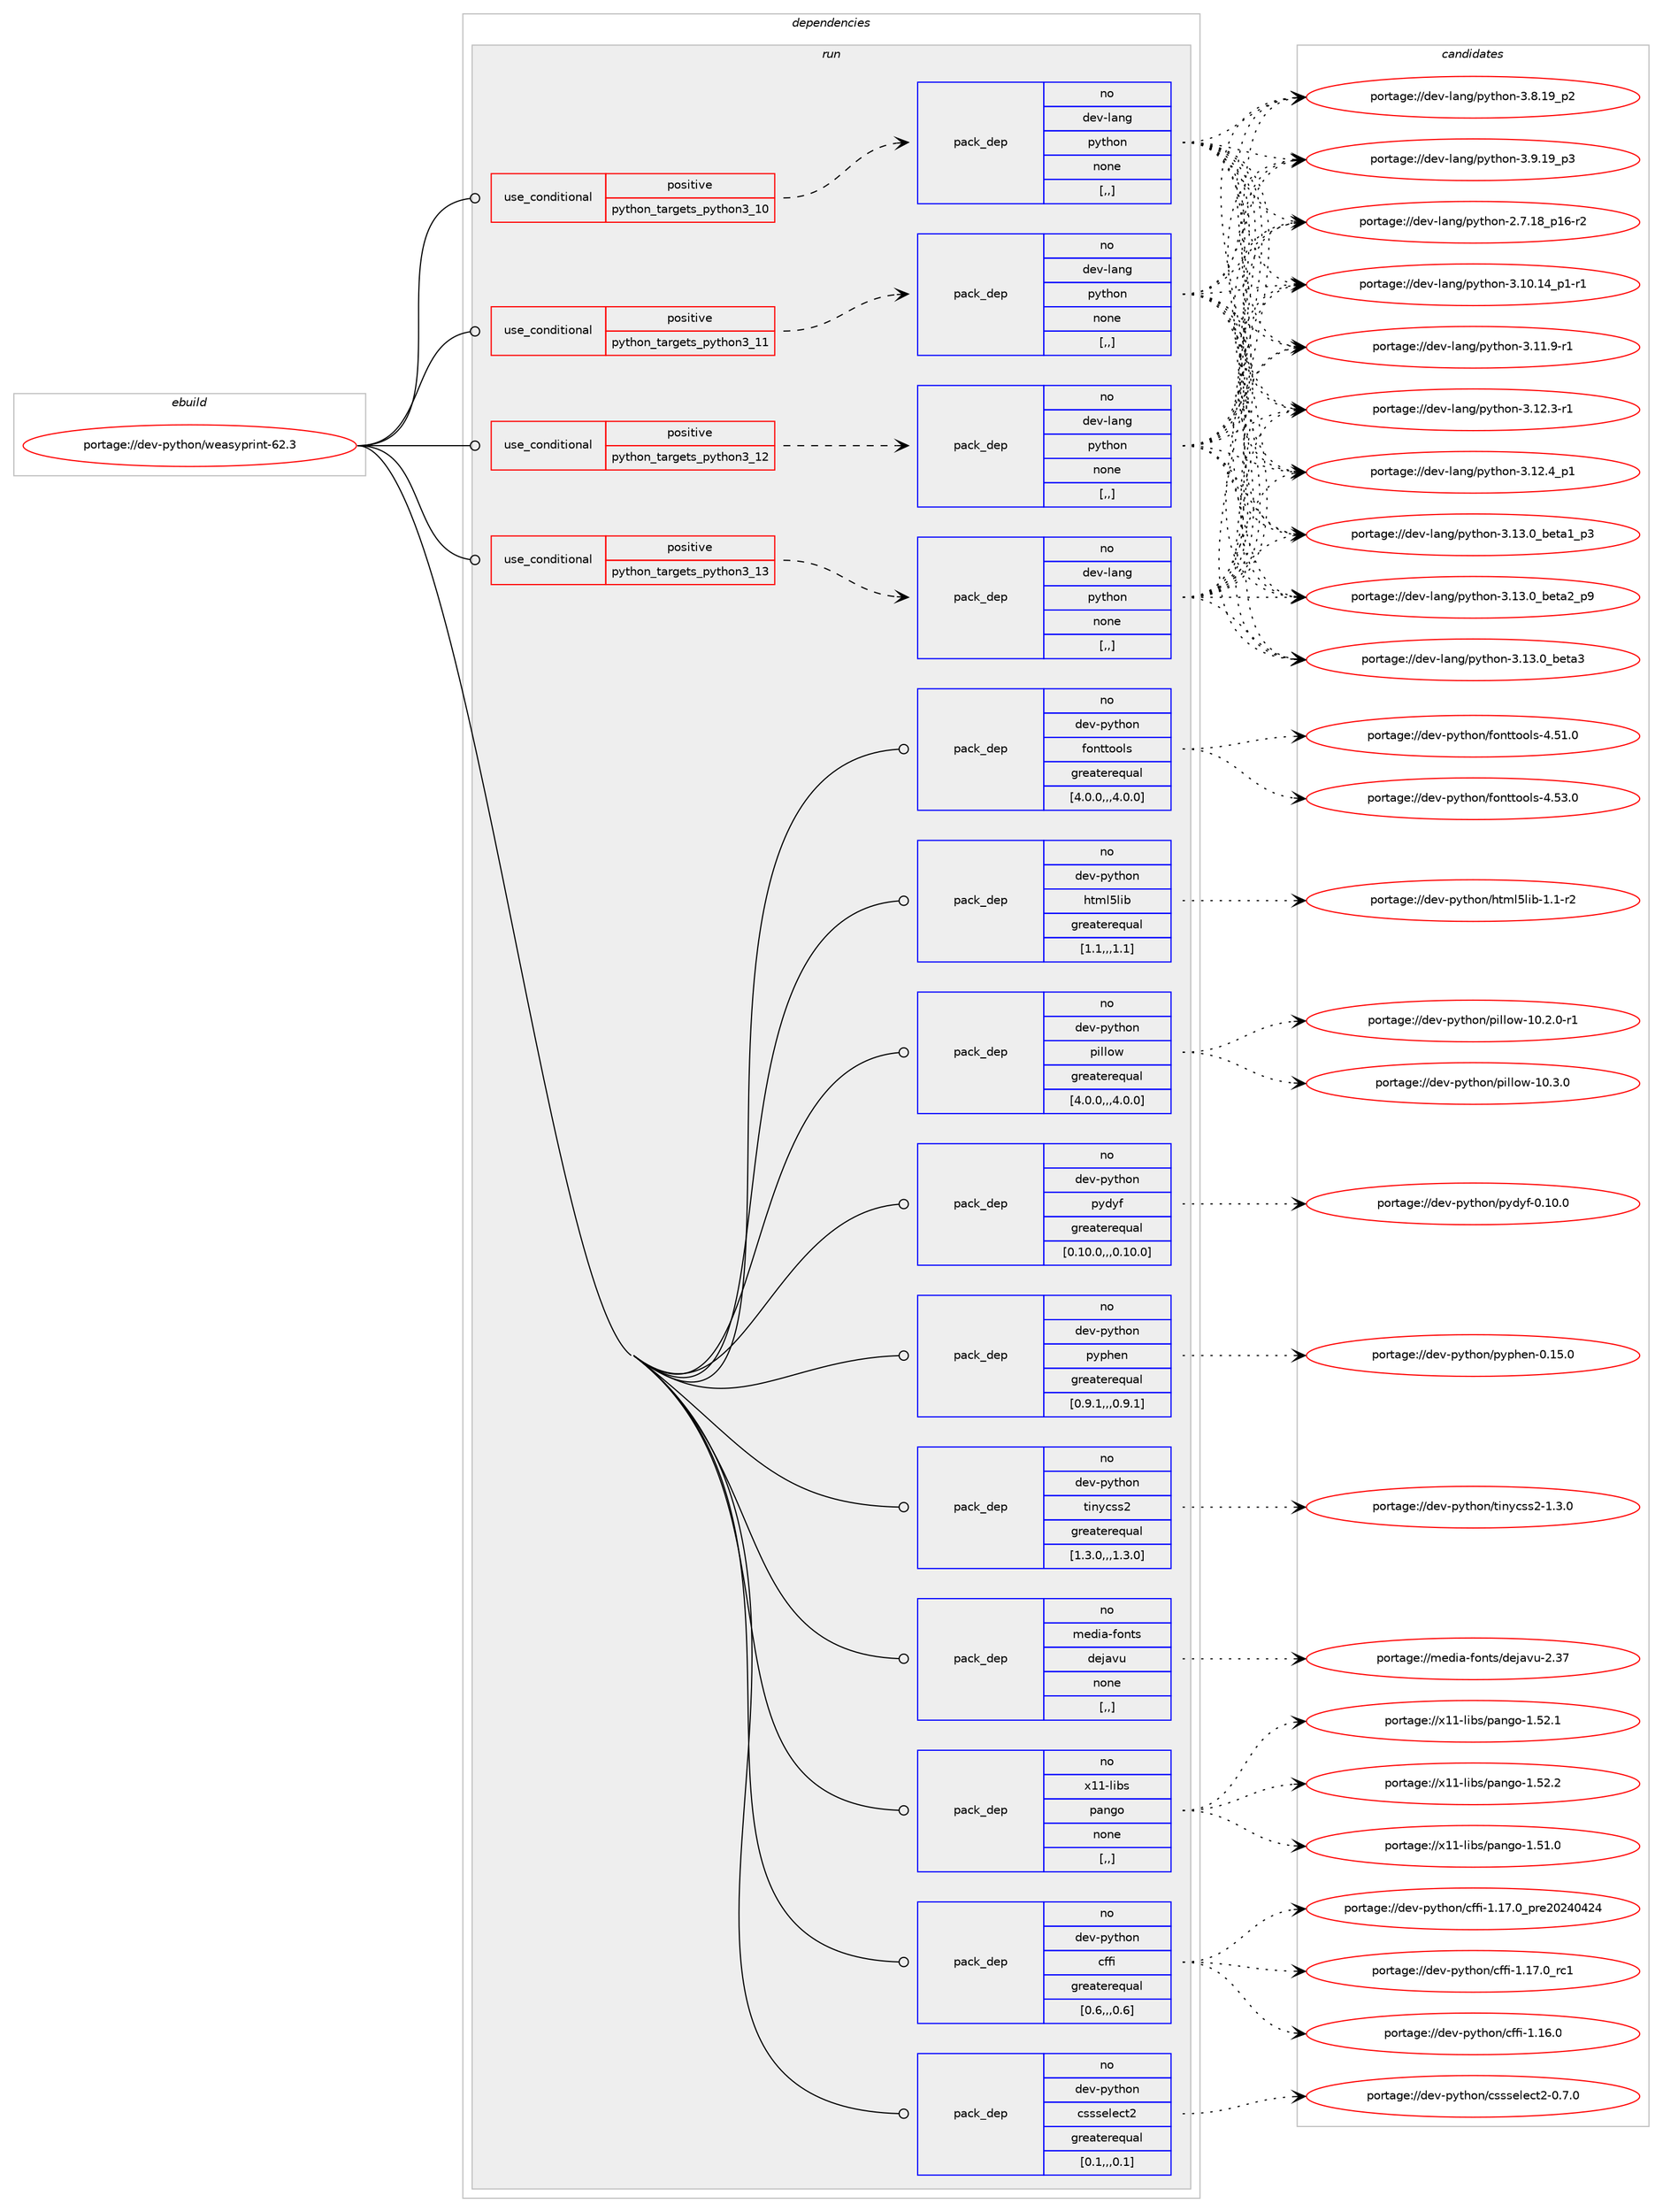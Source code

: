 digraph prolog {

# *************
# Graph options
# *************

newrank=true;
concentrate=true;
compound=true;
graph [rankdir=LR,fontname=Helvetica,fontsize=10,ranksep=1.5];#, ranksep=2.5, nodesep=0.2];
edge  [arrowhead=vee];
node  [fontname=Helvetica,fontsize=10];

# **********
# The ebuild
# **********

subgraph cluster_leftcol {
color=gray;
rank=same;
label=<<i>ebuild</i>>;
id [label="portage://dev-python/weasyprint-62.3", color=red, width=4, href="../dev-python/weasyprint-62.3.svg"];
}

# ****************
# The dependencies
# ****************

subgraph cluster_midcol {
color=gray;
label=<<i>dependencies</i>>;
subgraph cluster_compile {
fillcolor="#eeeeee";
style=filled;
label=<<i>compile</i>>;
}
subgraph cluster_compileandrun {
fillcolor="#eeeeee";
style=filled;
label=<<i>compile and run</i>>;
}
subgraph cluster_run {
fillcolor="#eeeeee";
style=filled;
label=<<i>run</i>>;
subgraph cond39804 {
dependency163062 [label=<<TABLE BORDER="0" CELLBORDER="1" CELLSPACING="0" CELLPADDING="4"><TR><TD ROWSPAN="3" CELLPADDING="10">use_conditional</TD></TR><TR><TD>positive</TD></TR><TR><TD>python_targets_python3_10</TD></TR></TABLE>>, shape=none, color=red];
subgraph pack122018 {
dependency163063 [label=<<TABLE BORDER="0" CELLBORDER="1" CELLSPACING="0" CELLPADDING="4" WIDTH="220"><TR><TD ROWSPAN="6" CELLPADDING="30">pack_dep</TD></TR><TR><TD WIDTH="110">no</TD></TR><TR><TD>dev-lang</TD></TR><TR><TD>python</TD></TR><TR><TD>none</TD></TR><TR><TD>[,,]</TD></TR></TABLE>>, shape=none, color=blue];
}
dependency163062:e -> dependency163063:w [weight=20,style="dashed",arrowhead="vee"];
}
id:e -> dependency163062:w [weight=20,style="solid",arrowhead="odot"];
subgraph cond39805 {
dependency163064 [label=<<TABLE BORDER="0" CELLBORDER="1" CELLSPACING="0" CELLPADDING="4"><TR><TD ROWSPAN="3" CELLPADDING="10">use_conditional</TD></TR><TR><TD>positive</TD></TR><TR><TD>python_targets_python3_11</TD></TR></TABLE>>, shape=none, color=red];
subgraph pack122019 {
dependency163065 [label=<<TABLE BORDER="0" CELLBORDER="1" CELLSPACING="0" CELLPADDING="4" WIDTH="220"><TR><TD ROWSPAN="6" CELLPADDING="30">pack_dep</TD></TR><TR><TD WIDTH="110">no</TD></TR><TR><TD>dev-lang</TD></TR><TR><TD>python</TD></TR><TR><TD>none</TD></TR><TR><TD>[,,]</TD></TR></TABLE>>, shape=none, color=blue];
}
dependency163064:e -> dependency163065:w [weight=20,style="dashed",arrowhead="vee"];
}
id:e -> dependency163064:w [weight=20,style="solid",arrowhead="odot"];
subgraph cond39806 {
dependency163066 [label=<<TABLE BORDER="0" CELLBORDER="1" CELLSPACING="0" CELLPADDING="4"><TR><TD ROWSPAN="3" CELLPADDING="10">use_conditional</TD></TR><TR><TD>positive</TD></TR><TR><TD>python_targets_python3_12</TD></TR></TABLE>>, shape=none, color=red];
subgraph pack122020 {
dependency163067 [label=<<TABLE BORDER="0" CELLBORDER="1" CELLSPACING="0" CELLPADDING="4" WIDTH="220"><TR><TD ROWSPAN="6" CELLPADDING="30">pack_dep</TD></TR><TR><TD WIDTH="110">no</TD></TR><TR><TD>dev-lang</TD></TR><TR><TD>python</TD></TR><TR><TD>none</TD></TR><TR><TD>[,,]</TD></TR></TABLE>>, shape=none, color=blue];
}
dependency163066:e -> dependency163067:w [weight=20,style="dashed",arrowhead="vee"];
}
id:e -> dependency163066:w [weight=20,style="solid",arrowhead="odot"];
subgraph cond39807 {
dependency163068 [label=<<TABLE BORDER="0" CELLBORDER="1" CELLSPACING="0" CELLPADDING="4"><TR><TD ROWSPAN="3" CELLPADDING="10">use_conditional</TD></TR><TR><TD>positive</TD></TR><TR><TD>python_targets_python3_13</TD></TR></TABLE>>, shape=none, color=red];
subgraph pack122021 {
dependency163069 [label=<<TABLE BORDER="0" CELLBORDER="1" CELLSPACING="0" CELLPADDING="4" WIDTH="220"><TR><TD ROWSPAN="6" CELLPADDING="30">pack_dep</TD></TR><TR><TD WIDTH="110">no</TD></TR><TR><TD>dev-lang</TD></TR><TR><TD>python</TD></TR><TR><TD>none</TD></TR><TR><TD>[,,]</TD></TR></TABLE>>, shape=none, color=blue];
}
dependency163068:e -> dependency163069:w [weight=20,style="dashed",arrowhead="vee"];
}
id:e -> dependency163068:w [weight=20,style="solid",arrowhead="odot"];
subgraph pack122022 {
dependency163070 [label=<<TABLE BORDER="0" CELLBORDER="1" CELLSPACING="0" CELLPADDING="4" WIDTH="220"><TR><TD ROWSPAN="6" CELLPADDING="30">pack_dep</TD></TR><TR><TD WIDTH="110">no</TD></TR><TR><TD>dev-python</TD></TR><TR><TD>cffi</TD></TR><TR><TD>greaterequal</TD></TR><TR><TD>[0.6,,,0.6]</TD></TR></TABLE>>, shape=none, color=blue];
}
id:e -> dependency163070:w [weight=20,style="solid",arrowhead="odot"];
subgraph pack122023 {
dependency163071 [label=<<TABLE BORDER="0" CELLBORDER="1" CELLSPACING="0" CELLPADDING="4" WIDTH="220"><TR><TD ROWSPAN="6" CELLPADDING="30">pack_dep</TD></TR><TR><TD WIDTH="110">no</TD></TR><TR><TD>dev-python</TD></TR><TR><TD>cssselect2</TD></TR><TR><TD>greaterequal</TD></TR><TR><TD>[0.1,,,0.1]</TD></TR></TABLE>>, shape=none, color=blue];
}
id:e -> dependency163071:w [weight=20,style="solid",arrowhead="odot"];
subgraph pack122024 {
dependency163072 [label=<<TABLE BORDER="0" CELLBORDER="1" CELLSPACING="0" CELLPADDING="4" WIDTH="220"><TR><TD ROWSPAN="6" CELLPADDING="30">pack_dep</TD></TR><TR><TD WIDTH="110">no</TD></TR><TR><TD>dev-python</TD></TR><TR><TD>fonttools</TD></TR><TR><TD>greaterequal</TD></TR><TR><TD>[4.0.0,,,4.0.0]</TD></TR></TABLE>>, shape=none, color=blue];
}
id:e -> dependency163072:w [weight=20,style="solid",arrowhead="odot"];
subgraph pack122025 {
dependency163073 [label=<<TABLE BORDER="0" CELLBORDER="1" CELLSPACING="0" CELLPADDING="4" WIDTH="220"><TR><TD ROWSPAN="6" CELLPADDING="30">pack_dep</TD></TR><TR><TD WIDTH="110">no</TD></TR><TR><TD>dev-python</TD></TR><TR><TD>html5lib</TD></TR><TR><TD>greaterequal</TD></TR><TR><TD>[1.1,,,1.1]</TD></TR></TABLE>>, shape=none, color=blue];
}
id:e -> dependency163073:w [weight=20,style="solid",arrowhead="odot"];
subgraph pack122026 {
dependency163074 [label=<<TABLE BORDER="0" CELLBORDER="1" CELLSPACING="0" CELLPADDING="4" WIDTH="220"><TR><TD ROWSPAN="6" CELLPADDING="30">pack_dep</TD></TR><TR><TD WIDTH="110">no</TD></TR><TR><TD>dev-python</TD></TR><TR><TD>pillow</TD></TR><TR><TD>greaterequal</TD></TR><TR><TD>[4.0.0,,,4.0.0]</TD></TR></TABLE>>, shape=none, color=blue];
}
id:e -> dependency163074:w [weight=20,style="solid",arrowhead="odot"];
subgraph pack122027 {
dependency163075 [label=<<TABLE BORDER="0" CELLBORDER="1" CELLSPACING="0" CELLPADDING="4" WIDTH="220"><TR><TD ROWSPAN="6" CELLPADDING="30">pack_dep</TD></TR><TR><TD WIDTH="110">no</TD></TR><TR><TD>dev-python</TD></TR><TR><TD>pydyf</TD></TR><TR><TD>greaterequal</TD></TR><TR><TD>[0.10.0,,,0.10.0]</TD></TR></TABLE>>, shape=none, color=blue];
}
id:e -> dependency163075:w [weight=20,style="solid",arrowhead="odot"];
subgraph pack122028 {
dependency163076 [label=<<TABLE BORDER="0" CELLBORDER="1" CELLSPACING="0" CELLPADDING="4" WIDTH="220"><TR><TD ROWSPAN="6" CELLPADDING="30">pack_dep</TD></TR><TR><TD WIDTH="110">no</TD></TR><TR><TD>dev-python</TD></TR><TR><TD>pyphen</TD></TR><TR><TD>greaterequal</TD></TR><TR><TD>[0.9.1,,,0.9.1]</TD></TR></TABLE>>, shape=none, color=blue];
}
id:e -> dependency163076:w [weight=20,style="solid",arrowhead="odot"];
subgraph pack122029 {
dependency163077 [label=<<TABLE BORDER="0" CELLBORDER="1" CELLSPACING="0" CELLPADDING="4" WIDTH="220"><TR><TD ROWSPAN="6" CELLPADDING="30">pack_dep</TD></TR><TR><TD WIDTH="110">no</TD></TR><TR><TD>dev-python</TD></TR><TR><TD>tinycss2</TD></TR><TR><TD>greaterequal</TD></TR><TR><TD>[1.3.0,,,1.3.0]</TD></TR></TABLE>>, shape=none, color=blue];
}
id:e -> dependency163077:w [weight=20,style="solid",arrowhead="odot"];
subgraph pack122030 {
dependency163078 [label=<<TABLE BORDER="0" CELLBORDER="1" CELLSPACING="0" CELLPADDING="4" WIDTH="220"><TR><TD ROWSPAN="6" CELLPADDING="30">pack_dep</TD></TR><TR><TD WIDTH="110">no</TD></TR><TR><TD>media-fonts</TD></TR><TR><TD>dejavu</TD></TR><TR><TD>none</TD></TR><TR><TD>[,,]</TD></TR></TABLE>>, shape=none, color=blue];
}
id:e -> dependency163078:w [weight=20,style="solid",arrowhead="odot"];
subgraph pack122031 {
dependency163079 [label=<<TABLE BORDER="0" CELLBORDER="1" CELLSPACING="0" CELLPADDING="4" WIDTH="220"><TR><TD ROWSPAN="6" CELLPADDING="30">pack_dep</TD></TR><TR><TD WIDTH="110">no</TD></TR><TR><TD>x11-libs</TD></TR><TR><TD>pango</TD></TR><TR><TD>none</TD></TR><TR><TD>[,,]</TD></TR></TABLE>>, shape=none, color=blue];
}
id:e -> dependency163079:w [weight=20,style="solid",arrowhead="odot"];
}
}

# **************
# The candidates
# **************

subgraph cluster_choices {
rank=same;
color=gray;
label=<<i>candidates</i>>;

subgraph choice122018 {
color=black;
nodesep=1;
choice100101118451089711010347112121116104111110455046554649569511249544511450 [label="portage://dev-lang/python-2.7.18_p16-r2", color=red, width=4,href="../dev-lang/python-2.7.18_p16-r2.svg"];
choice100101118451089711010347112121116104111110455146494846495295112494511449 [label="portage://dev-lang/python-3.10.14_p1-r1", color=red, width=4,href="../dev-lang/python-3.10.14_p1-r1.svg"];
choice100101118451089711010347112121116104111110455146494946574511449 [label="portage://dev-lang/python-3.11.9-r1", color=red, width=4,href="../dev-lang/python-3.11.9-r1.svg"];
choice100101118451089711010347112121116104111110455146495046514511449 [label="portage://dev-lang/python-3.12.3-r1", color=red, width=4,href="../dev-lang/python-3.12.3-r1.svg"];
choice100101118451089711010347112121116104111110455146495046529511249 [label="portage://dev-lang/python-3.12.4_p1", color=red, width=4,href="../dev-lang/python-3.12.4_p1.svg"];
choice10010111845108971101034711212111610411111045514649514648959810111697499511251 [label="portage://dev-lang/python-3.13.0_beta1_p3", color=red, width=4,href="../dev-lang/python-3.13.0_beta1_p3.svg"];
choice10010111845108971101034711212111610411111045514649514648959810111697509511257 [label="portage://dev-lang/python-3.13.0_beta2_p9", color=red, width=4,href="../dev-lang/python-3.13.0_beta2_p9.svg"];
choice1001011184510897110103471121211161041111104551464951464895981011169751 [label="portage://dev-lang/python-3.13.0_beta3", color=red, width=4,href="../dev-lang/python-3.13.0_beta3.svg"];
choice100101118451089711010347112121116104111110455146564649579511250 [label="portage://dev-lang/python-3.8.19_p2", color=red, width=4,href="../dev-lang/python-3.8.19_p2.svg"];
choice100101118451089711010347112121116104111110455146574649579511251 [label="portage://dev-lang/python-3.9.19_p3", color=red, width=4,href="../dev-lang/python-3.9.19_p3.svg"];
dependency163063:e -> choice100101118451089711010347112121116104111110455046554649569511249544511450:w [style=dotted,weight="100"];
dependency163063:e -> choice100101118451089711010347112121116104111110455146494846495295112494511449:w [style=dotted,weight="100"];
dependency163063:e -> choice100101118451089711010347112121116104111110455146494946574511449:w [style=dotted,weight="100"];
dependency163063:e -> choice100101118451089711010347112121116104111110455146495046514511449:w [style=dotted,weight="100"];
dependency163063:e -> choice100101118451089711010347112121116104111110455146495046529511249:w [style=dotted,weight="100"];
dependency163063:e -> choice10010111845108971101034711212111610411111045514649514648959810111697499511251:w [style=dotted,weight="100"];
dependency163063:e -> choice10010111845108971101034711212111610411111045514649514648959810111697509511257:w [style=dotted,weight="100"];
dependency163063:e -> choice1001011184510897110103471121211161041111104551464951464895981011169751:w [style=dotted,weight="100"];
dependency163063:e -> choice100101118451089711010347112121116104111110455146564649579511250:w [style=dotted,weight="100"];
dependency163063:e -> choice100101118451089711010347112121116104111110455146574649579511251:w [style=dotted,weight="100"];
}
subgraph choice122019 {
color=black;
nodesep=1;
choice100101118451089711010347112121116104111110455046554649569511249544511450 [label="portage://dev-lang/python-2.7.18_p16-r2", color=red, width=4,href="../dev-lang/python-2.7.18_p16-r2.svg"];
choice100101118451089711010347112121116104111110455146494846495295112494511449 [label="portage://dev-lang/python-3.10.14_p1-r1", color=red, width=4,href="../dev-lang/python-3.10.14_p1-r1.svg"];
choice100101118451089711010347112121116104111110455146494946574511449 [label="portage://dev-lang/python-3.11.9-r1", color=red, width=4,href="../dev-lang/python-3.11.9-r1.svg"];
choice100101118451089711010347112121116104111110455146495046514511449 [label="portage://dev-lang/python-3.12.3-r1", color=red, width=4,href="../dev-lang/python-3.12.3-r1.svg"];
choice100101118451089711010347112121116104111110455146495046529511249 [label="portage://dev-lang/python-3.12.4_p1", color=red, width=4,href="../dev-lang/python-3.12.4_p1.svg"];
choice10010111845108971101034711212111610411111045514649514648959810111697499511251 [label="portage://dev-lang/python-3.13.0_beta1_p3", color=red, width=4,href="../dev-lang/python-3.13.0_beta1_p3.svg"];
choice10010111845108971101034711212111610411111045514649514648959810111697509511257 [label="portage://dev-lang/python-3.13.0_beta2_p9", color=red, width=4,href="../dev-lang/python-3.13.0_beta2_p9.svg"];
choice1001011184510897110103471121211161041111104551464951464895981011169751 [label="portage://dev-lang/python-3.13.0_beta3", color=red, width=4,href="../dev-lang/python-3.13.0_beta3.svg"];
choice100101118451089711010347112121116104111110455146564649579511250 [label="portage://dev-lang/python-3.8.19_p2", color=red, width=4,href="../dev-lang/python-3.8.19_p2.svg"];
choice100101118451089711010347112121116104111110455146574649579511251 [label="portage://dev-lang/python-3.9.19_p3", color=red, width=4,href="../dev-lang/python-3.9.19_p3.svg"];
dependency163065:e -> choice100101118451089711010347112121116104111110455046554649569511249544511450:w [style=dotted,weight="100"];
dependency163065:e -> choice100101118451089711010347112121116104111110455146494846495295112494511449:w [style=dotted,weight="100"];
dependency163065:e -> choice100101118451089711010347112121116104111110455146494946574511449:w [style=dotted,weight="100"];
dependency163065:e -> choice100101118451089711010347112121116104111110455146495046514511449:w [style=dotted,weight="100"];
dependency163065:e -> choice100101118451089711010347112121116104111110455146495046529511249:w [style=dotted,weight="100"];
dependency163065:e -> choice10010111845108971101034711212111610411111045514649514648959810111697499511251:w [style=dotted,weight="100"];
dependency163065:e -> choice10010111845108971101034711212111610411111045514649514648959810111697509511257:w [style=dotted,weight="100"];
dependency163065:e -> choice1001011184510897110103471121211161041111104551464951464895981011169751:w [style=dotted,weight="100"];
dependency163065:e -> choice100101118451089711010347112121116104111110455146564649579511250:w [style=dotted,weight="100"];
dependency163065:e -> choice100101118451089711010347112121116104111110455146574649579511251:w [style=dotted,weight="100"];
}
subgraph choice122020 {
color=black;
nodesep=1;
choice100101118451089711010347112121116104111110455046554649569511249544511450 [label="portage://dev-lang/python-2.7.18_p16-r2", color=red, width=4,href="../dev-lang/python-2.7.18_p16-r2.svg"];
choice100101118451089711010347112121116104111110455146494846495295112494511449 [label="portage://dev-lang/python-3.10.14_p1-r1", color=red, width=4,href="../dev-lang/python-3.10.14_p1-r1.svg"];
choice100101118451089711010347112121116104111110455146494946574511449 [label="portage://dev-lang/python-3.11.9-r1", color=red, width=4,href="../dev-lang/python-3.11.9-r1.svg"];
choice100101118451089711010347112121116104111110455146495046514511449 [label="portage://dev-lang/python-3.12.3-r1", color=red, width=4,href="../dev-lang/python-3.12.3-r1.svg"];
choice100101118451089711010347112121116104111110455146495046529511249 [label="portage://dev-lang/python-3.12.4_p1", color=red, width=4,href="../dev-lang/python-3.12.4_p1.svg"];
choice10010111845108971101034711212111610411111045514649514648959810111697499511251 [label="portage://dev-lang/python-3.13.0_beta1_p3", color=red, width=4,href="../dev-lang/python-3.13.0_beta1_p3.svg"];
choice10010111845108971101034711212111610411111045514649514648959810111697509511257 [label="portage://dev-lang/python-3.13.0_beta2_p9", color=red, width=4,href="../dev-lang/python-3.13.0_beta2_p9.svg"];
choice1001011184510897110103471121211161041111104551464951464895981011169751 [label="portage://dev-lang/python-3.13.0_beta3", color=red, width=4,href="../dev-lang/python-3.13.0_beta3.svg"];
choice100101118451089711010347112121116104111110455146564649579511250 [label="portage://dev-lang/python-3.8.19_p2", color=red, width=4,href="../dev-lang/python-3.8.19_p2.svg"];
choice100101118451089711010347112121116104111110455146574649579511251 [label="portage://dev-lang/python-3.9.19_p3", color=red, width=4,href="../dev-lang/python-3.9.19_p3.svg"];
dependency163067:e -> choice100101118451089711010347112121116104111110455046554649569511249544511450:w [style=dotted,weight="100"];
dependency163067:e -> choice100101118451089711010347112121116104111110455146494846495295112494511449:w [style=dotted,weight="100"];
dependency163067:e -> choice100101118451089711010347112121116104111110455146494946574511449:w [style=dotted,weight="100"];
dependency163067:e -> choice100101118451089711010347112121116104111110455146495046514511449:w [style=dotted,weight="100"];
dependency163067:e -> choice100101118451089711010347112121116104111110455146495046529511249:w [style=dotted,weight="100"];
dependency163067:e -> choice10010111845108971101034711212111610411111045514649514648959810111697499511251:w [style=dotted,weight="100"];
dependency163067:e -> choice10010111845108971101034711212111610411111045514649514648959810111697509511257:w [style=dotted,weight="100"];
dependency163067:e -> choice1001011184510897110103471121211161041111104551464951464895981011169751:w [style=dotted,weight="100"];
dependency163067:e -> choice100101118451089711010347112121116104111110455146564649579511250:w [style=dotted,weight="100"];
dependency163067:e -> choice100101118451089711010347112121116104111110455146574649579511251:w [style=dotted,weight="100"];
}
subgraph choice122021 {
color=black;
nodesep=1;
choice100101118451089711010347112121116104111110455046554649569511249544511450 [label="portage://dev-lang/python-2.7.18_p16-r2", color=red, width=4,href="../dev-lang/python-2.7.18_p16-r2.svg"];
choice100101118451089711010347112121116104111110455146494846495295112494511449 [label="portage://dev-lang/python-3.10.14_p1-r1", color=red, width=4,href="../dev-lang/python-3.10.14_p1-r1.svg"];
choice100101118451089711010347112121116104111110455146494946574511449 [label="portage://dev-lang/python-3.11.9-r1", color=red, width=4,href="../dev-lang/python-3.11.9-r1.svg"];
choice100101118451089711010347112121116104111110455146495046514511449 [label="portage://dev-lang/python-3.12.3-r1", color=red, width=4,href="../dev-lang/python-3.12.3-r1.svg"];
choice100101118451089711010347112121116104111110455146495046529511249 [label="portage://dev-lang/python-3.12.4_p1", color=red, width=4,href="../dev-lang/python-3.12.4_p1.svg"];
choice10010111845108971101034711212111610411111045514649514648959810111697499511251 [label="portage://dev-lang/python-3.13.0_beta1_p3", color=red, width=4,href="../dev-lang/python-3.13.0_beta1_p3.svg"];
choice10010111845108971101034711212111610411111045514649514648959810111697509511257 [label="portage://dev-lang/python-3.13.0_beta2_p9", color=red, width=4,href="../dev-lang/python-3.13.0_beta2_p9.svg"];
choice1001011184510897110103471121211161041111104551464951464895981011169751 [label="portage://dev-lang/python-3.13.0_beta3", color=red, width=4,href="../dev-lang/python-3.13.0_beta3.svg"];
choice100101118451089711010347112121116104111110455146564649579511250 [label="portage://dev-lang/python-3.8.19_p2", color=red, width=4,href="../dev-lang/python-3.8.19_p2.svg"];
choice100101118451089711010347112121116104111110455146574649579511251 [label="portage://dev-lang/python-3.9.19_p3", color=red, width=4,href="../dev-lang/python-3.9.19_p3.svg"];
dependency163069:e -> choice100101118451089711010347112121116104111110455046554649569511249544511450:w [style=dotted,weight="100"];
dependency163069:e -> choice100101118451089711010347112121116104111110455146494846495295112494511449:w [style=dotted,weight="100"];
dependency163069:e -> choice100101118451089711010347112121116104111110455146494946574511449:w [style=dotted,weight="100"];
dependency163069:e -> choice100101118451089711010347112121116104111110455146495046514511449:w [style=dotted,weight="100"];
dependency163069:e -> choice100101118451089711010347112121116104111110455146495046529511249:w [style=dotted,weight="100"];
dependency163069:e -> choice10010111845108971101034711212111610411111045514649514648959810111697499511251:w [style=dotted,weight="100"];
dependency163069:e -> choice10010111845108971101034711212111610411111045514649514648959810111697509511257:w [style=dotted,weight="100"];
dependency163069:e -> choice1001011184510897110103471121211161041111104551464951464895981011169751:w [style=dotted,weight="100"];
dependency163069:e -> choice100101118451089711010347112121116104111110455146564649579511250:w [style=dotted,weight="100"];
dependency163069:e -> choice100101118451089711010347112121116104111110455146574649579511251:w [style=dotted,weight="100"];
}
subgraph choice122022 {
color=black;
nodesep=1;
choice10010111845112121116104111110479910210210545494649544648 [label="portage://dev-python/cffi-1.16.0", color=red, width=4,href="../dev-python/cffi-1.16.0.svg"];
choice10010111845112121116104111110479910210210545494649554648951121141015048505248525052 [label="portage://dev-python/cffi-1.17.0_pre20240424", color=red, width=4,href="../dev-python/cffi-1.17.0_pre20240424.svg"];
choice10010111845112121116104111110479910210210545494649554648951149949 [label="portage://dev-python/cffi-1.17.0_rc1", color=red, width=4,href="../dev-python/cffi-1.17.0_rc1.svg"];
dependency163070:e -> choice10010111845112121116104111110479910210210545494649544648:w [style=dotted,weight="100"];
dependency163070:e -> choice10010111845112121116104111110479910210210545494649554648951121141015048505248525052:w [style=dotted,weight="100"];
dependency163070:e -> choice10010111845112121116104111110479910210210545494649554648951149949:w [style=dotted,weight="100"];
}
subgraph choice122023 {
color=black;
nodesep=1;
choice1001011184511212111610411111047991151151151011081019911650454846554648 [label="portage://dev-python/cssselect2-0.7.0", color=red, width=4,href="../dev-python/cssselect2-0.7.0.svg"];
dependency163071:e -> choice1001011184511212111610411111047991151151151011081019911650454846554648:w [style=dotted,weight="100"];
}
subgraph choice122024 {
color=black;
nodesep=1;
choice100101118451121211161041111104710211111011611611111110811545524653494648 [label="portage://dev-python/fonttools-4.51.0", color=red, width=4,href="../dev-python/fonttools-4.51.0.svg"];
choice100101118451121211161041111104710211111011611611111110811545524653514648 [label="portage://dev-python/fonttools-4.53.0", color=red, width=4,href="../dev-python/fonttools-4.53.0.svg"];
dependency163072:e -> choice100101118451121211161041111104710211111011611611111110811545524653494648:w [style=dotted,weight="100"];
dependency163072:e -> choice100101118451121211161041111104710211111011611611111110811545524653514648:w [style=dotted,weight="100"];
}
subgraph choice122025 {
color=black;
nodesep=1;
choice10010111845112121116104111110471041161091085310810598454946494511450 [label="portage://dev-python/html5lib-1.1-r2", color=red, width=4,href="../dev-python/html5lib-1.1-r2.svg"];
dependency163073:e -> choice10010111845112121116104111110471041161091085310810598454946494511450:w [style=dotted,weight="100"];
}
subgraph choice122026 {
color=black;
nodesep=1;
choice1001011184511212111610411111047112105108108111119454948465046484511449 [label="portage://dev-python/pillow-10.2.0-r1", color=red, width=4,href="../dev-python/pillow-10.2.0-r1.svg"];
choice100101118451121211161041111104711210510810811111945494846514648 [label="portage://dev-python/pillow-10.3.0", color=red, width=4,href="../dev-python/pillow-10.3.0.svg"];
dependency163074:e -> choice1001011184511212111610411111047112105108108111119454948465046484511449:w [style=dotted,weight="100"];
dependency163074:e -> choice100101118451121211161041111104711210510810811111945494846514648:w [style=dotted,weight="100"];
}
subgraph choice122027 {
color=black;
nodesep=1;
choice100101118451121211161041111104711212110012110245484649484648 [label="portage://dev-python/pydyf-0.10.0", color=red, width=4,href="../dev-python/pydyf-0.10.0.svg"];
dependency163075:e -> choice100101118451121211161041111104711212110012110245484649484648:w [style=dotted,weight="100"];
}
subgraph choice122028 {
color=black;
nodesep=1;
choice100101118451121211161041111104711212111210410111045484649534648 [label="portage://dev-python/pyphen-0.15.0", color=red, width=4,href="../dev-python/pyphen-0.15.0.svg"];
dependency163076:e -> choice100101118451121211161041111104711212111210410111045484649534648:w [style=dotted,weight="100"];
}
subgraph choice122029 {
color=black;
nodesep=1;
choice10010111845112121116104111110471161051101219911511550454946514648 [label="portage://dev-python/tinycss2-1.3.0", color=red, width=4,href="../dev-python/tinycss2-1.3.0.svg"];
dependency163077:e -> choice10010111845112121116104111110471161051101219911511550454946514648:w [style=dotted,weight="100"];
}
subgraph choice122030 {
color=black;
nodesep=1;
choice109101100105974510211111011611547100101106971181174550465155 [label="portage://media-fonts/dejavu-2.37", color=red, width=4,href="../media-fonts/dejavu-2.37.svg"];
dependency163078:e -> choice109101100105974510211111011611547100101106971181174550465155:w [style=dotted,weight="100"];
}
subgraph choice122031 {
color=black;
nodesep=1;
choice12049494510810598115471129711010311145494653494648 [label="portage://x11-libs/pango-1.51.0", color=red, width=4,href="../x11-libs/pango-1.51.0.svg"];
choice12049494510810598115471129711010311145494653504649 [label="portage://x11-libs/pango-1.52.1", color=red, width=4,href="../x11-libs/pango-1.52.1.svg"];
choice12049494510810598115471129711010311145494653504650 [label="portage://x11-libs/pango-1.52.2", color=red, width=4,href="../x11-libs/pango-1.52.2.svg"];
dependency163079:e -> choice12049494510810598115471129711010311145494653494648:w [style=dotted,weight="100"];
dependency163079:e -> choice12049494510810598115471129711010311145494653504649:w [style=dotted,weight="100"];
dependency163079:e -> choice12049494510810598115471129711010311145494653504650:w [style=dotted,weight="100"];
}
}

}
